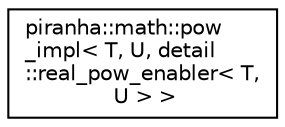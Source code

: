 digraph "Graphical Class Hierarchy"
{
  edge [fontname="Helvetica",fontsize="10",labelfontname="Helvetica",labelfontsize="10"];
  node [fontname="Helvetica",fontsize="10",shape=record];
  rankdir="LR";
  Node0 [label="piranha::math::pow\l_impl\< T, U, detail\l::real_pow_enabler\< T,\l U \> \>",height=0.2,width=0.4,color="black", fillcolor="white", style="filled",URL="$structpiranha_1_1math_1_1pow__impl_3_01_t_00_01_u_00_01detail_1_1real__pow__enabler_3_01_t_00_01_u_01_4_01_4.html",tooltip="Specialisation of the piranha::math::pow() functor for piranha::real. "];
}
